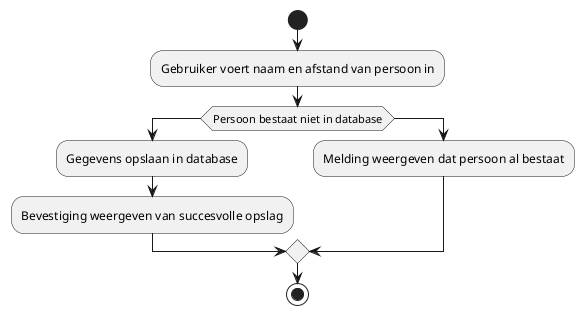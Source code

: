 @startuml

start  
:Gebruiker voert naam en afstand van persoon in;  
if (Persoon bestaat niet in database) then  
  :Gegevens opslaan in database;  
  :Bevestiging weergeven van succesvolle opslag;  
else  
  :Melding weergeven dat persoon al bestaat;  
endif  
  
stop  

@enduml
